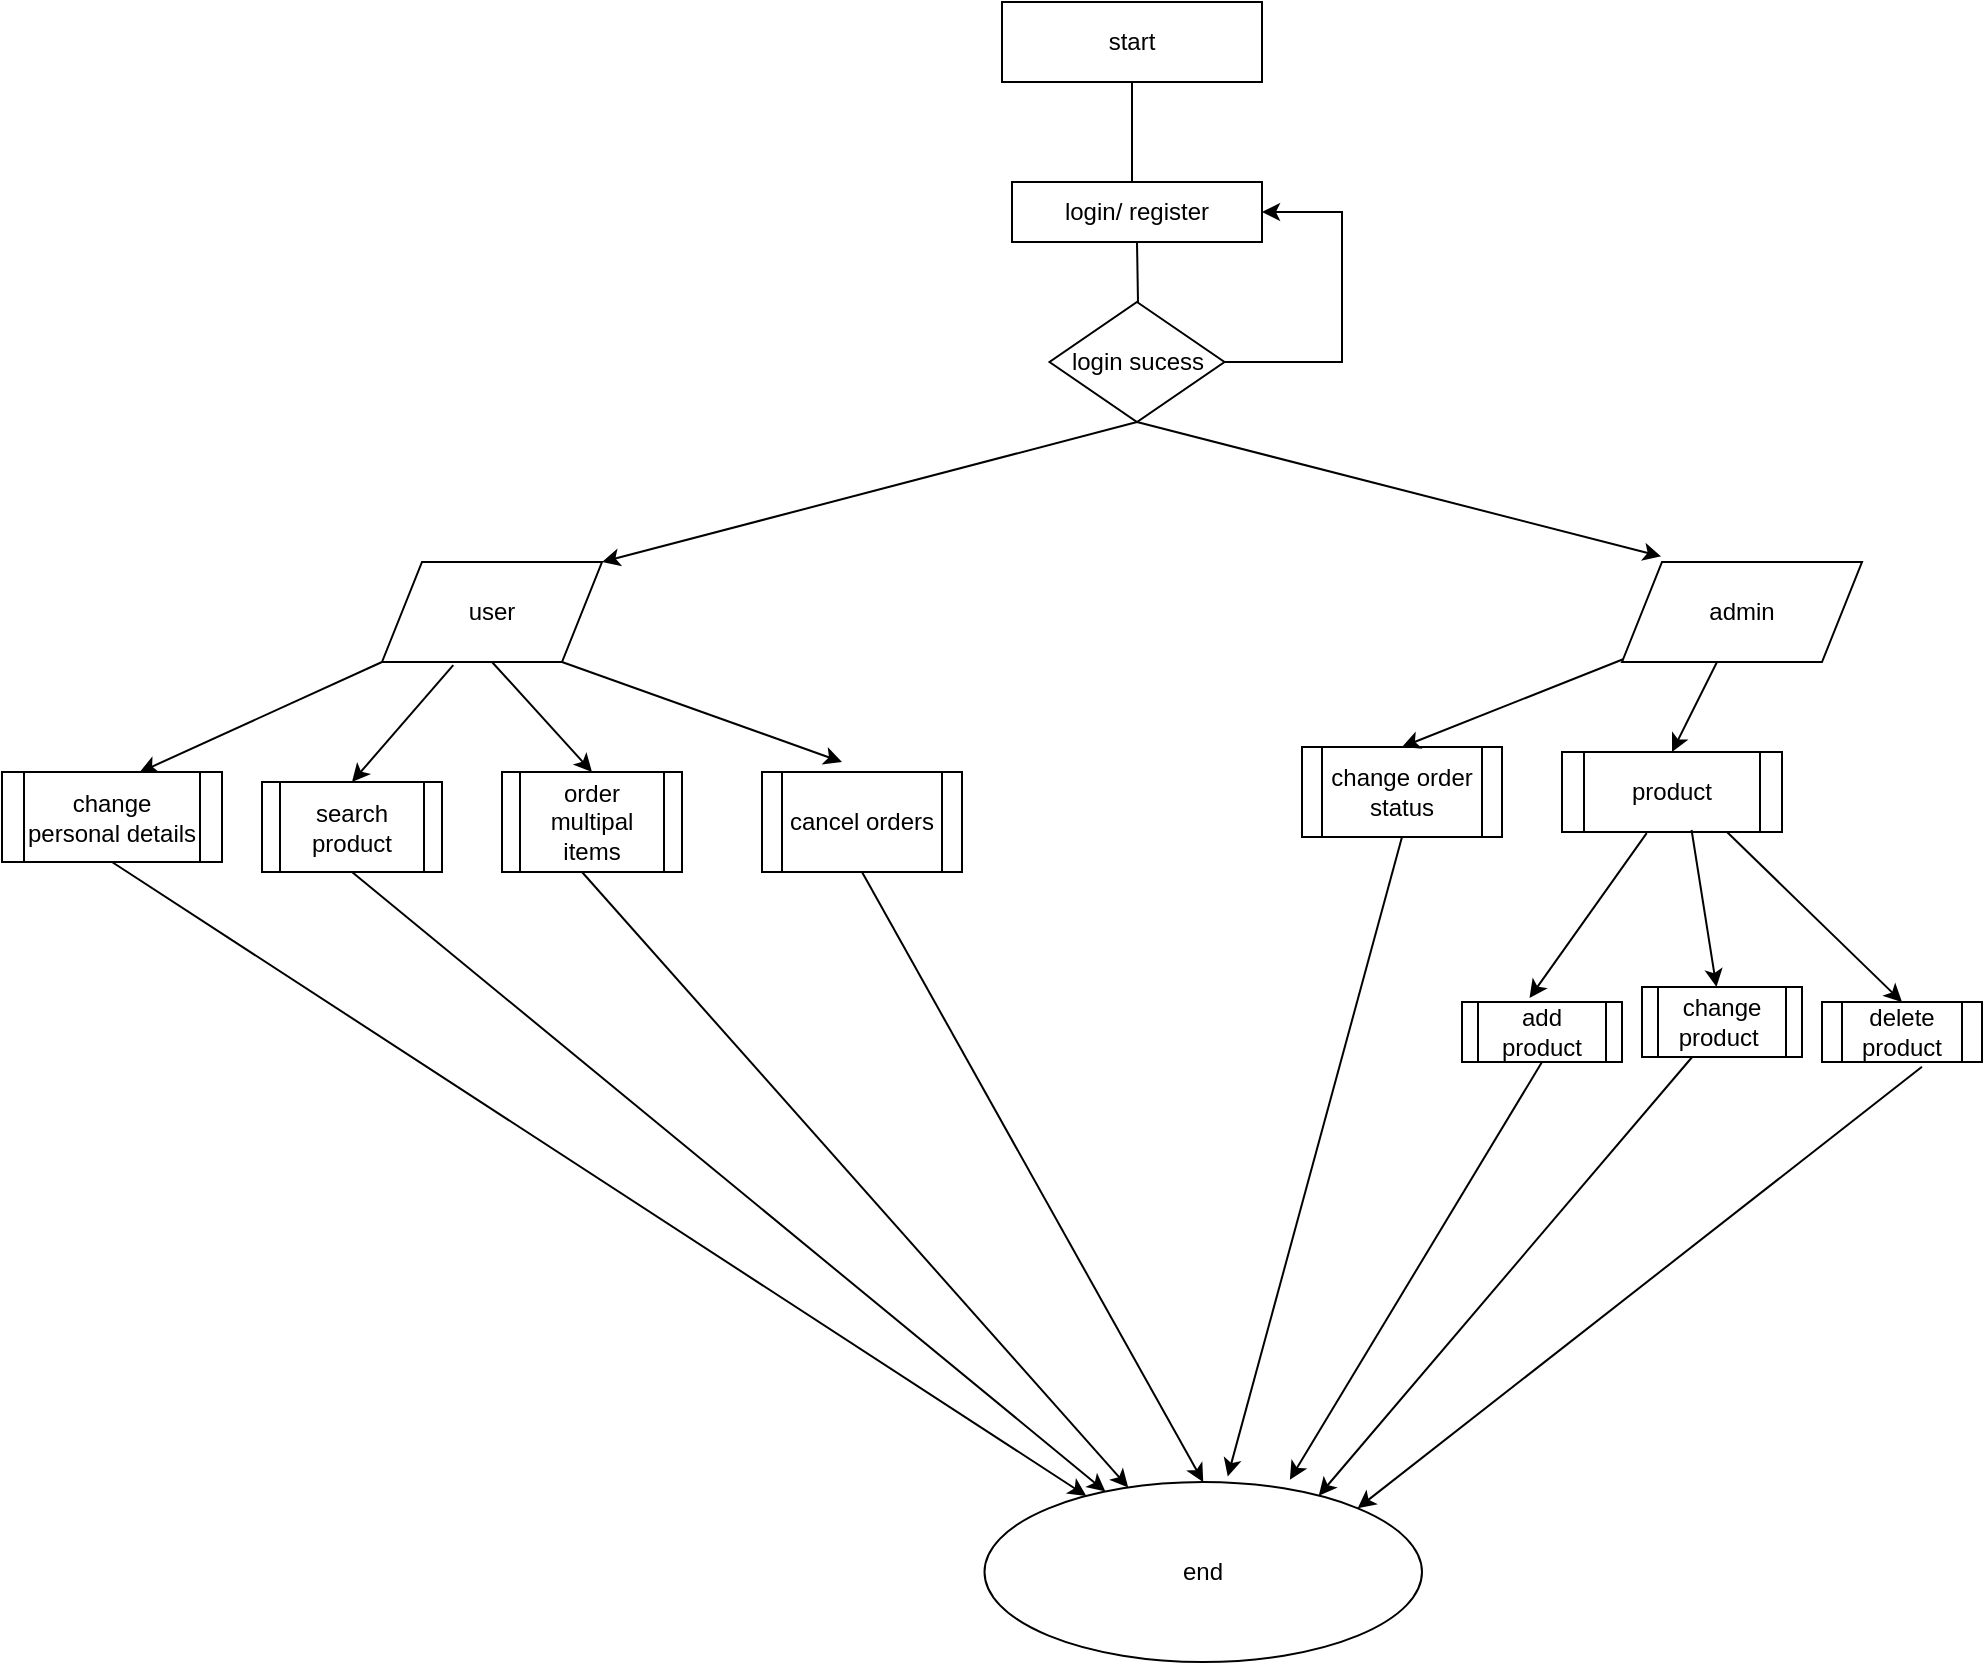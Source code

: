 <mxfile version="16.5.1" type="device"><diagram name="Page-1" id="b520641d-4fe3-3701-9064-5fc419738815"><mxGraphModel dx="2697" dy="986" grid="1" gridSize="10" guides="1" tooltips="1" connect="1" arrows="1" fold="1" page="1" pageScale="1" pageWidth="1100" pageHeight="850" background="none" math="0" shadow="0"><root><mxCell id="0"/><mxCell id="1" parent="0"/><mxCell id="kI7HmUs7824Y5CMMqaLk-1" value="start" style="rounded=0;whiteSpace=wrap;html=1;" vertex="1" parent="1"><mxGeometry x="430" y="50" width="130" height="40" as="geometry"/></mxCell><mxCell id="kI7HmUs7824Y5CMMqaLk-2" value="" style="endArrow=none;html=1;rounded=0;entryX=0.5;entryY=1;entryDx=0;entryDy=0;" edge="1" parent="1" target="kI7HmUs7824Y5CMMqaLk-1"><mxGeometry width="50" height="50" relative="1" as="geometry"><mxPoint x="495" y="140" as="sourcePoint"/><mxPoint x="520" y="130" as="targetPoint"/></mxGeometry></mxCell><mxCell id="kI7HmUs7824Y5CMMqaLk-3" value="login/ register" style="rounded=0;whiteSpace=wrap;html=1;" vertex="1" parent="1"><mxGeometry x="435" y="140" width="125" height="30" as="geometry"/></mxCell><mxCell id="kI7HmUs7824Y5CMMqaLk-4" value="" style="endArrow=none;html=1;rounded=0;entryX=0.5;entryY=1;entryDx=0;entryDy=0;" edge="1" parent="1" target="kI7HmUs7824Y5CMMqaLk-3"><mxGeometry width="50" height="50" relative="1" as="geometry"><mxPoint x="498" y="200" as="sourcePoint"/><mxPoint x="550" y="310" as="targetPoint"/></mxGeometry></mxCell><mxCell id="kI7HmUs7824Y5CMMqaLk-5" value="login sucess" style="rhombus;whiteSpace=wrap;html=1;" vertex="1" parent="1"><mxGeometry x="453.75" y="200" width="87.5" height="60" as="geometry"/></mxCell><mxCell id="kI7HmUs7824Y5CMMqaLk-7" value="" style="endArrow=classic;html=1;rounded=0;exitX=1;exitY=0.5;exitDx=0;exitDy=0;entryX=1;entryY=0.5;entryDx=0;entryDy=0;" edge="1" parent="1" source="kI7HmUs7824Y5CMMqaLk-5" target="kI7HmUs7824Y5CMMqaLk-3"><mxGeometry width="50" height="50" relative="1" as="geometry"><mxPoint x="500" y="360" as="sourcePoint"/><mxPoint x="600" y="120" as="targetPoint"/><Array as="points"><mxPoint x="600" y="230"/><mxPoint x="600" y="155"/></Array></mxGeometry></mxCell><mxCell id="kI7HmUs7824Y5CMMqaLk-9" value="user" style="shape=parallelogram;perimeter=parallelogramPerimeter;whiteSpace=wrap;html=1;fixedSize=1;" vertex="1" parent="1"><mxGeometry x="120" y="330" width="110" height="50" as="geometry"/></mxCell><mxCell id="kI7HmUs7824Y5CMMqaLk-10" value="admin" style="shape=parallelogram;perimeter=parallelogramPerimeter;whiteSpace=wrap;html=1;fixedSize=1;" vertex="1" parent="1"><mxGeometry x="740" y="330" width="120" height="50" as="geometry"/></mxCell><mxCell id="kI7HmUs7824Y5CMMqaLk-11" value="search product" style="shape=process;whiteSpace=wrap;html=1;backgroundOutline=1;" vertex="1" parent="1"><mxGeometry x="60" y="440" width="90" height="45" as="geometry"/></mxCell><mxCell id="kI7HmUs7824Y5CMMqaLk-13" value="" style="endArrow=classic;html=1;rounded=0;exitX=0.5;exitY=1;exitDx=0;exitDy=0;entryX=1;entryY=0;entryDx=0;entryDy=0;" edge="1" parent="1" source="kI7HmUs7824Y5CMMqaLk-5" target="kI7HmUs7824Y5CMMqaLk-9"><mxGeometry width="50" height="50" relative="1" as="geometry"><mxPoint x="320" y="460" as="sourcePoint"/><mxPoint x="370" y="410" as="targetPoint"/></mxGeometry></mxCell><mxCell id="kI7HmUs7824Y5CMMqaLk-15" value="" style="endArrow=classic;html=1;rounded=0;exitX=0.5;exitY=1;exitDx=0;exitDy=0;entryX=0.163;entryY=-0.056;entryDx=0;entryDy=0;entryPerimeter=0;" edge="1" parent="1" source="kI7HmUs7824Y5CMMqaLk-5" target="kI7HmUs7824Y5CMMqaLk-10"><mxGeometry width="50" height="50" relative="1" as="geometry"><mxPoint x="320" y="460" as="sourcePoint"/><mxPoint x="760" y="320" as="targetPoint"/></mxGeometry></mxCell><mxCell id="kI7HmUs7824Y5CMMqaLk-16" value="order multipal items" style="shape=process;whiteSpace=wrap;html=1;backgroundOutline=1;" vertex="1" parent="1"><mxGeometry x="180" y="435" width="90" height="50" as="geometry"/></mxCell><mxCell id="kI7HmUs7824Y5CMMqaLk-17" value="cancel orders" style="shape=process;whiteSpace=wrap;html=1;backgroundOutline=1;" vertex="1" parent="1"><mxGeometry x="310" y="435" width="100" height="50" as="geometry"/></mxCell><mxCell id="kI7HmUs7824Y5CMMqaLk-18" value="change personal details" style="shape=process;whiteSpace=wrap;html=1;backgroundOutline=1;" vertex="1" parent="1"><mxGeometry x="-70" y="435" width="110" height="45" as="geometry"/></mxCell><mxCell id="kI7HmUs7824Y5CMMqaLk-19" value="" style="endArrow=classic;html=1;rounded=0;" edge="1" parent="1"><mxGeometry width="50" height="50" relative="1" as="geometry"><mxPoint x="210" y="380" as="sourcePoint"/><mxPoint x="350" y="430" as="targetPoint"/></mxGeometry></mxCell><mxCell id="kI7HmUs7824Y5CMMqaLk-20" value="" style="endArrow=classic;html=1;rounded=0;exitX=0.5;exitY=1;exitDx=0;exitDy=0;entryX=0.5;entryY=0;entryDx=0;entryDy=0;" edge="1" parent="1" source="kI7HmUs7824Y5CMMqaLk-9" target="kI7HmUs7824Y5CMMqaLk-16"><mxGeometry width="50" height="50" relative="1" as="geometry"><mxPoint x="320" y="430" as="sourcePoint"/><mxPoint x="370" y="380" as="targetPoint"/></mxGeometry></mxCell><mxCell id="kI7HmUs7824Y5CMMqaLk-21" value="" style="endArrow=classic;html=1;rounded=0;exitX=0.324;exitY=1.032;exitDx=0;exitDy=0;exitPerimeter=0;entryX=0.5;entryY=0;entryDx=0;entryDy=0;" edge="1" parent="1" source="kI7HmUs7824Y5CMMqaLk-9" target="kI7HmUs7824Y5CMMqaLk-11"><mxGeometry width="50" height="50" relative="1" as="geometry"><mxPoint x="320" y="430" as="sourcePoint"/><mxPoint x="370" y="380" as="targetPoint"/></mxGeometry></mxCell><mxCell id="kI7HmUs7824Y5CMMqaLk-22" value="" style="endArrow=classic;html=1;rounded=0;exitX=0;exitY=1;exitDx=0;exitDy=0;entryX=0.625;entryY=0.004;entryDx=0;entryDy=0;entryPerimeter=0;" edge="1" parent="1" source="kI7HmUs7824Y5CMMqaLk-9" target="kI7HmUs7824Y5CMMqaLk-18"><mxGeometry width="50" height="50" relative="1" as="geometry"><mxPoint x="320" y="430" as="sourcePoint"/><mxPoint x="370" y="380" as="targetPoint"/></mxGeometry></mxCell><mxCell id="kI7HmUs7824Y5CMMqaLk-25" value="" style="endArrow=classic;html=1;rounded=0;exitX=0.5;exitY=1;exitDx=0;exitDy=0;" edge="1" parent="1" source="kI7HmUs7824Y5CMMqaLk-18" target="kI7HmUs7824Y5CMMqaLk-30"><mxGeometry width="50" height="50" relative="1" as="geometry"><mxPoint x="320" y="630" as="sourcePoint"/><mxPoint x="370" y="820" as="targetPoint"/></mxGeometry></mxCell><mxCell id="kI7HmUs7824Y5CMMqaLk-26" value="" style="endArrow=classic;html=1;rounded=0;exitX=0.5;exitY=1;exitDx=0;exitDy=0;" edge="1" parent="1" source="kI7HmUs7824Y5CMMqaLk-11" target="kI7HmUs7824Y5CMMqaLk-30"><mxGeometry width="50" height="50" relative="1" as="geometry"><mxPoint x="320" y="630" as="sourcePoint"/><mxPoint x="390" y="810" as="targetPoint"/></mxGeometry></mxCell><mxCell id="kI7HmUs7824Y5CMMqaLk-27" value="" style="endArrow=classic;html=1;rounded=0;" edge="1" parent="1" target="kI7HmUs7824Y5CMMqaLk-30"><mxGeometry width="50" height="50" relative="1" as="geometry"><mxPoint x="220" y="485" as="sourcePoint"/><mxPoint x="410" y="800" as="targetPoint"/></mxGeometry></mxCell><mxCell id="kI7HmUs7824Y5CMMqaLk-28" value="" style="endArrow=classic;html=1;rounded=0;exitX=0.5;exitY=1;exitDx=0;exitDy=0;entryX=0.5;entryY=0;entryDx=0;entryDy=0;" edge="1" parent="1" source="kI7HmUs7824Y5CMMqaLk-17" target="kI7HmUs7824Y5CMMqaLk-30"><mxGeometry width="50" height="50" relative="1" as="geometry"><mxPoint x="370" y="510" as="sourcePoint"/><mxPoint x="440" y="780" as="targetPoint"/></mxGeometry></mxCell><mxCell id="kI7HmUs7824Y5CMMqaLk-30" value="end" style="ellipse;whiteSpace=wrap;html=1;" vertex="1" parent="1"><mxGeometry x="421.25" y="790" width="218.75" height="90" as="geometry"/></mxCell><mxCell id="kI7HmUs7824Y5CMMqaLk-31" value="change order status" style="shape=process;whiteSpace=wrap;html=1;backgroundOutline=1;" vertex="1" parent="1"><mxGeometry x="580" y="422.5" width="100" height="45" as="geometry"/></mxCell><mxCell id="kI7HmUs7824Y5CMMqaLk-32" value="product" style="shape=process;whiteSpace=wrap;html=1;backgroundOutline=1;" vertex="1" parent="1"><mxGeometry x="710" y="425" width="110" height="40" as="geometry"/></mxCell><mxCell id="kI7HmUs7824Y5CMMqaLk-33" value="add product" style="shape=process;whiteSpace=wrap;html=1;backgroundOutline=1;" vertex="1" parent="1"><mxGeometry x="660" y="550" width="80" height="30" as="geometry"/></mxCell><mxCell id="kI7HmUs7824Y5CMMqaLk-34" value="" style="endArrow=classic;html=1;rounded=0;exitX=0.385;exitY=1.015;exitDx=0;exitDy=0;exitPerimeter=0;entryX=0.422;entryY=-0.067;entryDx=0;entryDy=0;entryPerimeter=0;" edge="1" parent="1" source="kI7HmUs7824Y5CMMqaLk-32" target="kI7HmUs7824Y5CMMqaLk-33"><mxGeometry width="50" height="50" relative="1" as="geometry"><mxPoint x="620" y="620" as="sourcePoint"/><mxPoint x="670" y="570" as="targetPoint"/></mxGeometry></mxCell><mxCell id="kI7HmUs7824Y5CMMqaLk-36" value="change product&amp;nbsp;" style="shape=process;whiteSpace=wrap;html=1;backgroundOutline=1;" vertex="1" parent="1"><mxGeometry x="750" y="542.5" width="80" height="35" as="geometry"/></mxCell><mxCell id="kI7HmUs7824Y5CMMqaLk-37" value="" style="endArrow=classic;html=1;rounded=0;exitX=0.589;exitY=0.975;exitDx=0;exitDy=0;exitPerimeter=0;" edge="1" parent="1" source="kI7HmUs7824Y5CMMqaLk-32" target="kI7HmUs7824Y5CMMqaLk-36"><mxGeometry width="50" height="50" relative="1" as="geometry"><mxPoint x="620" y="610" as="sourcePoint"/><mxPoint x="670" y="560" as="targetPoint"/></mxGeometry></mxCell><mxCell id="kI7HmUs7824Y5CMMqaLk-38" value="delete product" style="shape=process;whiteSpace=wrap;html=1;backgroundOutline=1;size=0.125;" vertex="1" parent="1"><mxGeometry x="840" y="550" width="80" height="30" as="geometry"/></mxCell><mxCell id="kI7HmUs7824Y5CMMqaLk-39" value="" style="endArrow=classic;html=1;rounded=0;exitX=0.75;exitY=1;exitDx=0;exitDy=0;entryX=0.5;entryY=0;entryDx=0;entryDy=0;" edge="1" parent="1" source="kI7HmUs7824Y5CMMqaLk-32" target="kI7HmUs7824Y5CMMqaLk-38"><mxGeometry width="50" height="50" relative="1" as="geometry"><mxPoint x="620" y="610" as="sourcePoint"/><mxPoint x="670" y="560" as="targetPoint"/></mxGeometry></mxCell><mxCell id="kI7HmUs7824Y5CMMqaLk-40" value="" style="endArrow=classic;html=1;rounded=0;entryX=0.5;entryY=0;entryDx=0;entryDy=0;" edge="1" parent="1" source="kI7HmUs7824Y5CMMqaLk-10" target="kI7HmUs7824Y5CMMqaLk-31"><mxGeometry width="50" height="50" relative="1" as="geometry"><mxPoint x="620" y="610" as="sourcePoint"/><mxPoint x="670" y="560" as="targetPoint"/></mxGeometry></mxCell><mxCell id="kI7HmUs7824Y5CMMqaLk-41" value="" style="endArrow=classic;html=1;rounded=0;entryX=0.5;entryY=0;entryDx=0;entryDy=0;" edge="1" parent="1" source="kI7HmUs7824Y5CMMqaLk-10" target="kI7HmUs7824Y5CMMqaLk-32"><mxGeometry width="50" height="50" relative="1" as="geometry"><mxPoint x="620" y="610" as="sourcePoint"/><mxPoint x="670" y="560" as="targetPoint"/></mxGeometry></mxCell><mxCell id="kI7HmUs7824Y5CMMqaLk-42" value="" style="endArrow=classic;html=1;rounded=0;exitX=0.5;exitY=1;exitDx=0;exitDy=0;entryX=0.556;entryY=-0.031;entryDx=0;entryDy=0;entryPerimeter=0;" edge="1" parent="1" source="kI7HmUs7824Y5CMMqaLk-31" target="kI7HmUs7824Y5CMMqaLk-30"><mxGeometry width="50" height="50" relative="1" as="geometry"><mxPoint x="620" y="610" as="sourcePoint"/><mxPoint x="670" y="560" as="targetPoint"/></mxGeometry></mxCell><mxCell id="kI7HmUs7824Y5CMMqaLk-43" value="" style="endArrow=classic;html=1;rounded=0;exitX=0.5;exitY=1;exitDx=0;exitDy=0;entryX=0.698;entryY=-0.013;entryDx=0;entryDy=0;entryPerimeter=0;" edge="1" parent="1" source="kI7HmUs7824Y5CMMqaLk-33" target="kI7HmUs7824Y5CMMqaLk-30"><mxGeometry width="50" height="50" relative="1" as="geometry"><mxPoint x="640" y="477.5" as="sourcePoint"/><mxPoint x="552.875" y="797.21" as="targetPoint"/></mxGeometry></mxCell><mxCell id="kI7HmUs7824Y5CMMqaLk-44" value="" style="endArrow=classic;html=1;rounded=0;entryX=0.764;entryY=0.076;entryDx=0;entryDy=0;entryPerimeter=0;" edge="1" parent="1" source="kI7HmUs7824Y5CMMqaLk-36" target="kI7HmUs7824Y5CMMqaLk-30"><mxGeometry width="50" height="50" relative="1" as="geometry"><mxPoint x="650" y="487.5" as="sourcePoint"/><mxPoint x="562.875" y="807.21" as="targetPoint"/></mxGeometry></mxCell><mxCell id="kI7HmUs7824Y5CMMqaLk-45" value="" style="endArrow=classic;html=1;rounded=0;entryX=1;entryY=0;entryDx=0;entryDy=0;exitX=0.625;exitY=1.08;exitDx=0;exitDy=0;exitPerimeter=0;" edge="1" parent="1" source="kI7HmUs7824Y5CMMqaLk-38" target="kI7HmUs7824Y5CMMqaLk-30"><mxGeometry width="50" height="50" relative="1" as="geometry"><mxPoint x="880" y="590" as="sourcePoint"/><mxPoint x="572.875" y="817.21" as="targetPoint"/></mxGeometry></mxCell></root></mxGraphModel></diagram></mxfile>